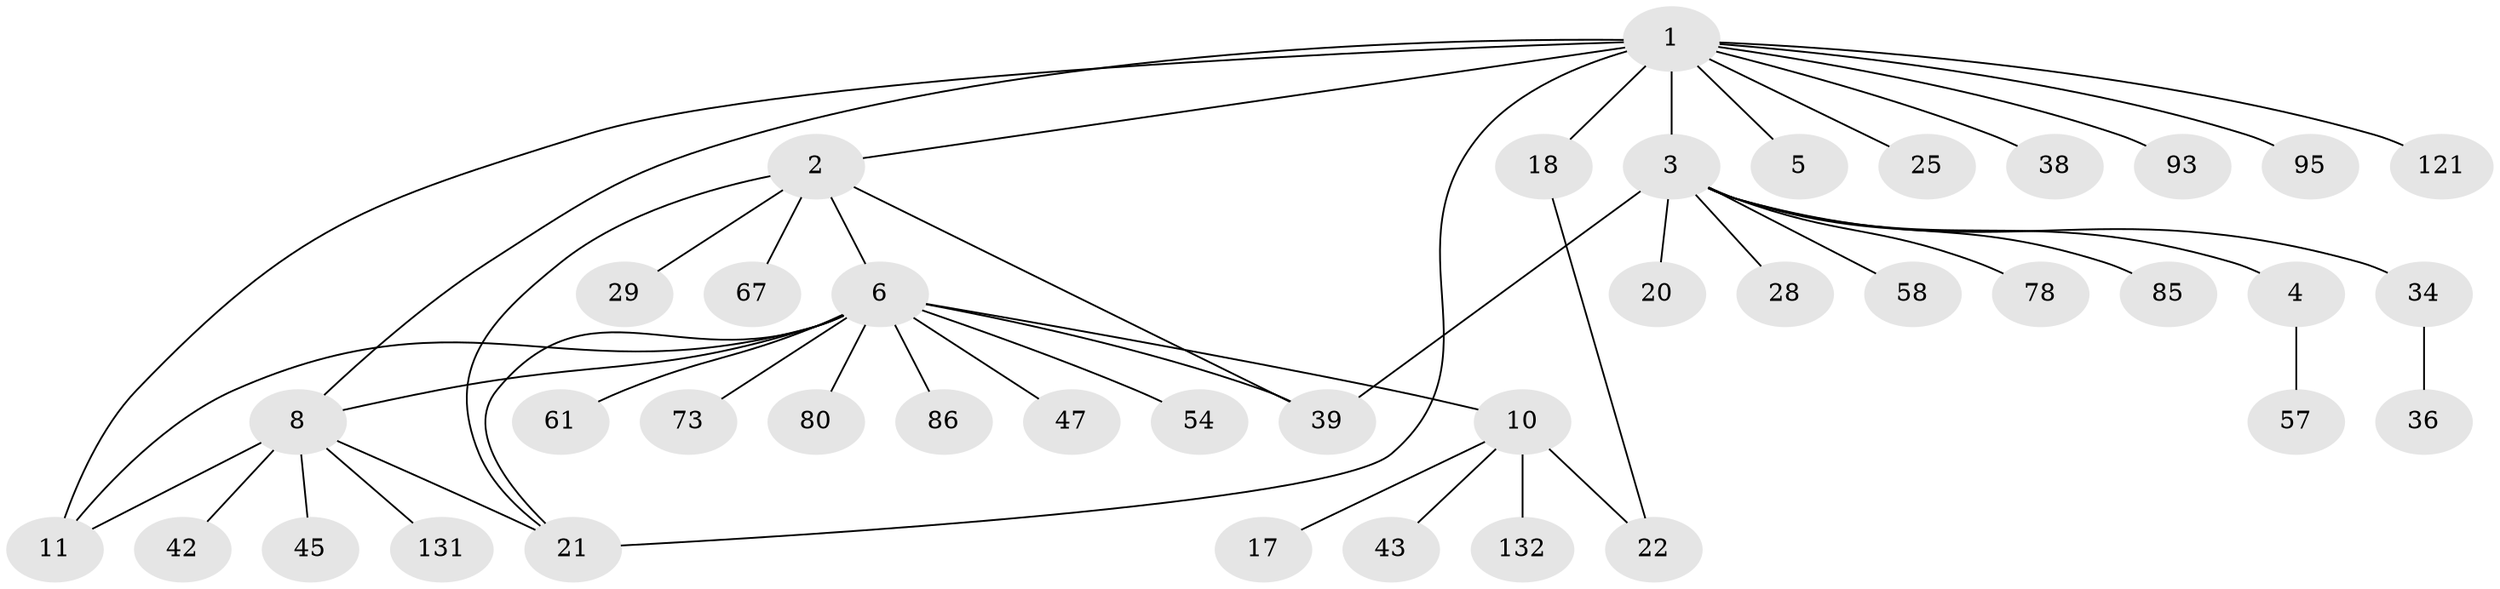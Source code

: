 // original degree distribution, {14: 0.007407407407407408, 6: 0.014814814814814815, 8: 0.014814814814814815, 2: 0.1925925925925926, 3: 0.0962962962962963, 16: 0.007407407407407408, 10: 0.022222222222222223, 5: 0.02962962962962963, 4: 0.02962962962962963, 1: 0.5851851851851851}
// Generated by graph-tools (version 1.1) at 2025/18/03/04/25 18:18:07]
// undirected, 40 vertices, 48 edges
graph export_dot {
graph [start="1"]
  node [color=gray90,style=filled];
  1;
  2;
  3 [super="+65+7+19+14"];
  4;
  5 [super="+53+124"];
  6 [super="+13+37+110+116+96+120+35+32+31+75+72+23"];
  8 [super="+9+123+68+12"];
  10 [super="+41+16+27+111+128+83"];
  11 [super="+104+129"];
  17;
  18 [super="+55+48+92+122+107+109+115+46+51"];
  20;
  21 [super="+66+98"];
  22 [super="+106"];
  25 [super="+49"];
  28 [super="+134"];
  29;
  34;
  36;
  38;
  39 [super="+119+79+59"];
  42 [super="+127+63"];
  43 [super="+126"];
  45;
  47 [super="+102"];
  54;
  57;
  58;
  61;
  67;
  73;
  78;
  80;
  85;
  86;
  93;
  95;
  121;
  131;
  132;
  1 -- 2;
  1 -- 3 [weight=3];
  1 -- 5;
  1 -- 8;
  1 -- 18;
  1 -- 25;
  1 -- 38;
  1 -- 93;
  1 -- 95;
  1 -- 121;
  1 -- 11;
  1 -- 21;
  2 -- 6;
  2 -- 29;
  2 -- 39;
  2 -- 67;
  2 -- 21;
  3 -- 4;
  3 -- 39 [weight=2];
  3 -- 34;
  3 -- 85;
  3 -- 28;
  3 -- 78;
  3 -- 58;
  3 -- 20;
  4 -- 57;
  6 -- 10;
  6 -- 21;
  6 -- 54;
  6 -- 80;
  6 -- 73;
  6 -- 61;
  6 -- 47;
  6 -- 86;
  6 -- 8;
  6 -- 39;
  6 -- 11;
  8 -- 131;
  8 -- 11;
  8 -- 21;
  8 -- 42;
  8 -- 45;
  10 -- 17;
  10 -- 22;
  10 -- 43;
  10 -- 132;
  18 -- 22;
  34 -- 36;
}
